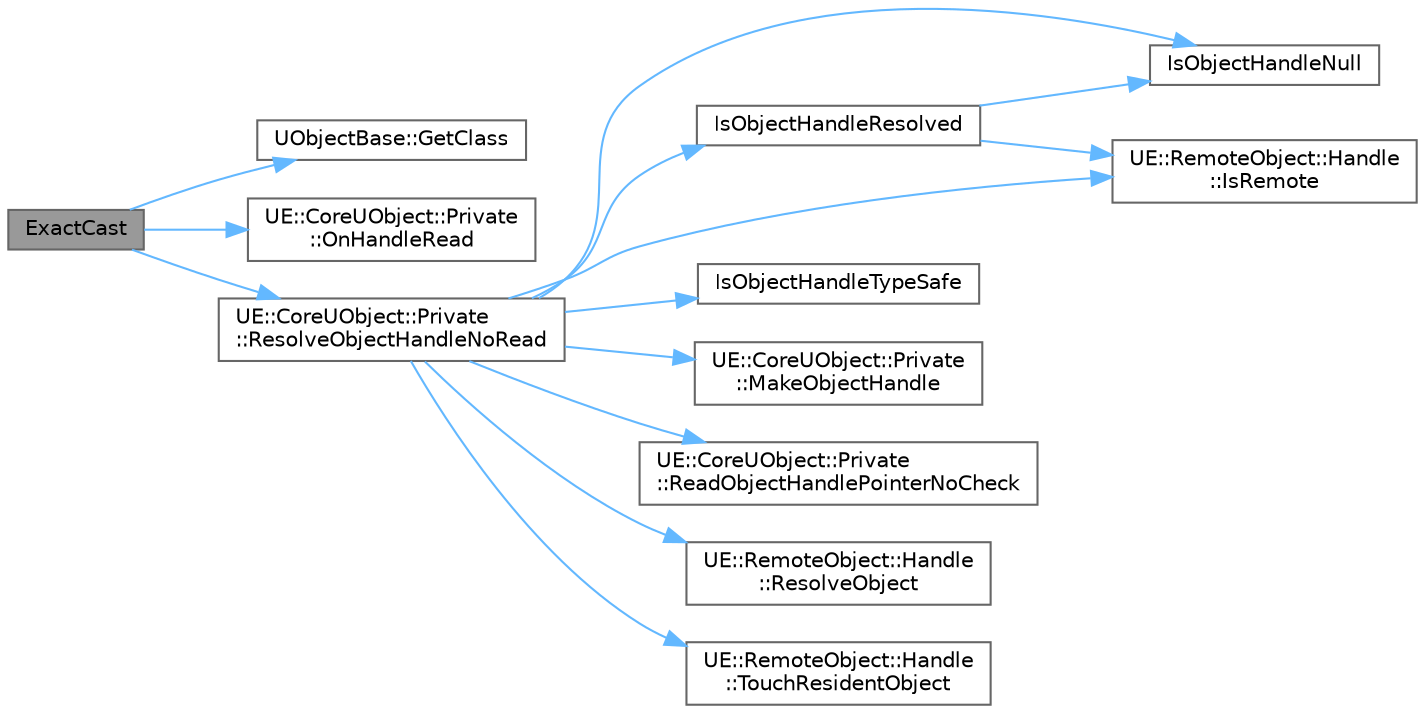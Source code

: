 digraph "ExactCast"
{
 // INTERACTIVE_SVG=YES
 // LATEX_PDF_SIZE
  bgcolor="transparent";
  edge [fontname=Helvetica,fontsize=10,labelfontname=Helvetica,labelfontsize=10];
  node [fontname=Helvetica,fontsize=10,shape=box,height=0.2,width=0.4];
  rankdir="LR";
  Node1 [id="Node000001",label="ExactCast",height=0.2,width=0.4,color="gray40", fillcolor="grey60", style="filled", fontcolor="black",tooltip=" "];
  Node1 -> Node2 [id="edge1_Node000001_Node000002",color="steelblue1",style="solid",tooltip=" "];
  Node2 [id="Node000002",label="UObjectBase::GetClass",height=0.2,width=0.4,color="grey40", fillcolor="white", style="filled",URL="$d9/dc4/classUObjectBase.html#aec8a35623318f252d20c7ea59a771687",tooltip="Returns the UClass that defines the fields of this object."];
  Node1 -> Node3 [id="edge2_Node000001_Node000003",color="steelblue1",style="solid",tooltip=" "];
  Node3 [id="Node000003",label="UE::CoreUObject::Private\l::OnHandleRead",height=0.2,width=0.4,color="grey40", fillcolor="white", style="filled",URL="$d9/d98/namespaceUE_1_1CoreUObject_1_1Private.html#ae4818c513ad846109c8c58a40ad0292f",tooltip=" "];
  Node1 -> Node4 [id="edge3_Node000001_Node000004",color="steelblue1",style="solid",tooltip=" "];
  Node4 [id="Node000004",label="UE::CoreUObject::Private\l::ResolveObjectHandleNoRead",height=0.2,width=0.4,color="grey40", fillcolor="white", style="filled",URL="$d9/d98/namespaceUE_1_1CoreUObject_1_1Private.html#a2ceee97798c503a5b003271969f9cc56",tooltip=" "];
  Node4 -> Node5 [id="edge4_Node000004_Node000005",color="steelblue1",style="solid",tooltip=" "];
  Node5 [id="Node000005",label="IsObjectHandleNull",height=0.2,width=0.4,color="grey40", fillcolor="white", style="filled",URL="$de/d34/ObjectHandle_8h.html#a1b0da599dda7e63634dbd31f1bb4bd26",tooltip=" "];
  Node4 -> Node6 [id="edge5_Node000004_Node000006",color="steelblue1",style="solid",tooltip=" "];
  Node6 [id="Node000006",label="IsObjectHandleResolved",height=0.2,width=0.4,color="grey40", fillcolor="white", style="filled",URL="$de/d34/ObjectHandle_8h.html#af3091d584a4fe1e738c80d0a9e4f13f6",tooltip=" "];
  Node6 -> Node5 [id="edge6_Node000006_Node000005",color="steelblue1",style="solid",tooltip=" "];
  Node6 -> Node7 [id="edge7_Node000006_Node000007",color="steelblue1",style="solid",tooltip=" "];
  Node7 [id="Node000007",label="UE::RemoteObject::Handle\l::IsRemote",height=0.2,width=0.4,color="grey40", fillcolor="white", style="filled",URL="$dc/d24/namespaceUE_1_1RemoteObject_1_1Handle.html#a0238fbf70df6bedb70acb1924707cf41",tooltip="Checks if an object associated with the specified unique id is remote."];
  Node4 -> Node8 [id="edge8_Node000004_Node000008",color="steelblue1",style="solid",tooltip=" "];
  Node8 [id="Node000008",label="IsObjectHandleTypeSafe",height=0.2,width=0.4,color="grey40", fillcolor="white", style="filled",URL="$de/d34/ObjectHandle_8h.html#a38f7811202ea40dd9b668b73bbe81e24",tooltip=" "];
  Node4 -> Node7 [id="edge9_Node000004_Node000007",color="steelblue1",style="solid",tooltip=" "];
  Node4 -> Node9 [id="edge10_Node000004_Node000009",color="steelblue1",style="solid",tooltip=" "];
  Node9 [id="Node000009",label="UE::CoreUObject::Private\l::MakeObjectHandle",height=0.2,width=0.4,color="grey40", fillcolor="white", style="filled",URL="$d9/d98/namespaceUE_1_1CoreUObject_1_1Private.html#a6ee32c4b54fd56c5edcc7468e45f68eb",tooltip="these functions are always defined regardless of UE_WITH_OBJECT_HANDLE_LATE_RESOLVE value"];
  Node4 -> Node10 [id="edge11_Node000004_Node000010",color="steelblue1",style="solid",tooltip=" "];
  Node10 [id="Node000010",label="UE::CoreUObject::Private\l::ReadObjectHandlePointerNoCheck",height=0.2,width=0.4,color="grey40", fillcolor="white", style="filled",URL="$d9/d98/namespaceUE_1_1CoreUObject_1_1Private.html#a05b42895ea5f93b9398be3e8cc061d3a",tooltip="Read the handle as a pointer without checking if it is resolved."];
  Node4 -> Node11 [id="edge12_Node000004_Node000011",color="steelblue1",style="solid",tooltip=" "];
  Node11 [id="Node000011",label="UE::RemoteObject::Handle\l::ResolveObject",height=0.2,width=0.4,color="grey40", fillcolor="white", style="filled",URL="$dc/d24/namespaceUE_1_1RemoteObject_1_1Handle.html#a63794e32c2ed473268264abdb5398d3a",tooltip="Resolves a remote object given its stub, aborting the active transaction if the object is unavailable..."];
  Node4 -> Node12 [id="edge13_Node000004_Node000012",color="steelblue1",style="solid",tooltip=" "];
  Node12 [id="Node000012",label="UE::RemoteObject::Handle\l::TouchResidentObject",height=0.2,width=0.4,color="grey40", fillcolor="white", style="filled",URL="$dc/d24/namespaceUE_1_1RemoteObject_1_1Handle.html#a4bfff621b4c689da563fc272aa0d8c66",tooltip=" "];
}
